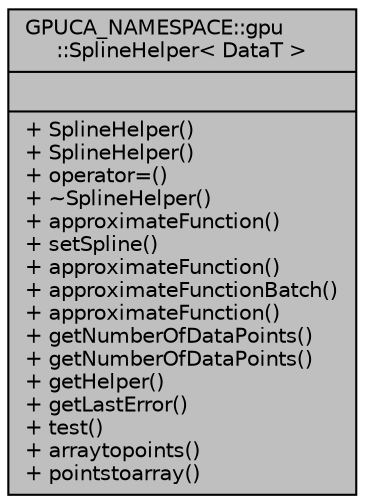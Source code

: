digraph "GPUCA_NAMESPACE::gpu::SplineHelper&lt; DataT &gt;"
{
 // INTERACTIVE_SVG=YES
  bgcolor="transparent";
  edge [fontname="Helvetica",fontsize="10",labelfontname="Helvetica",labelfontsize="10"];
  node [fontname="Helvetica",fontsize="10",shape=record];
  Node1 [label="{GPUCA_NAMESPACE::gpu\l::SplineHelper\< DataT \>\n||+ SplineHelper()\l+ SplineHelper()\l+ operator=()\l+ ~SplineHelper()\l+ approximateFunction()\l+ setSpline()\l+ approximateFunction()\l+ approximateFunctionBatch()\l+ approximateFunction()\l+ getNumberOfDataPoints()\l+ getNumberOfDataPoints()\l+ getHelper()\l+ getLastError()\l+ test()\l+ arraytopoints()\l+ pointstoarray()\l}",height=0.2,width=0.4,color="black", fillcolor="grey75", style="filled", fontcolor="black"];
}
